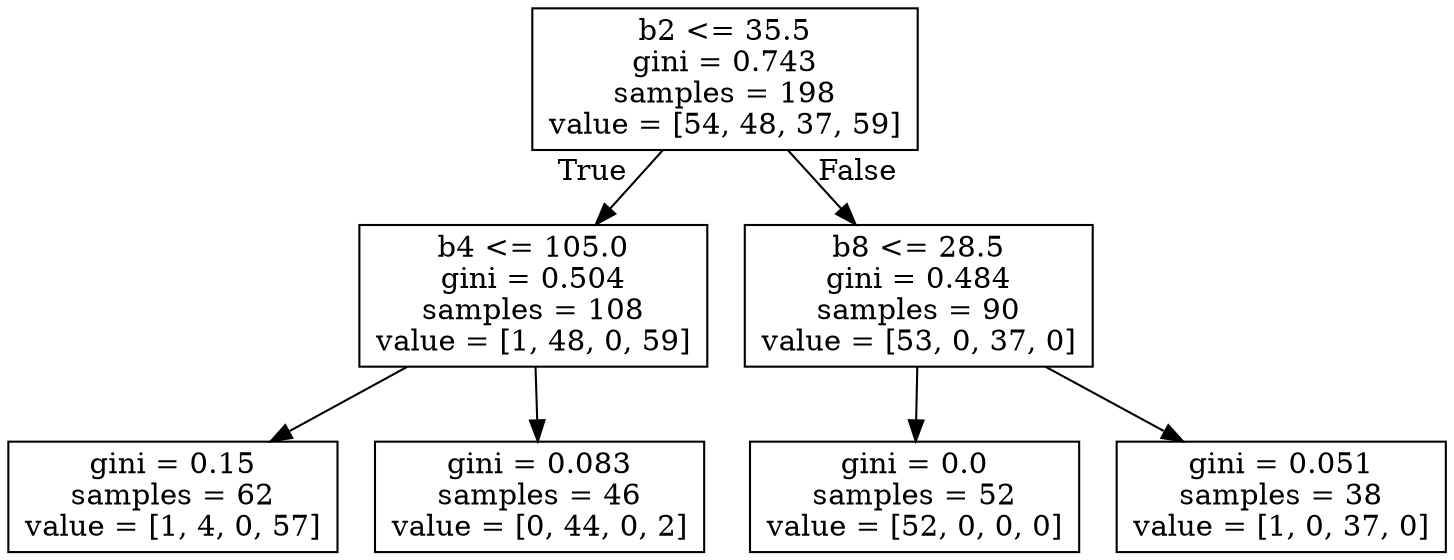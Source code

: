 digraph Tree {
node [shape=box] ;
0 [label="b2 <= 35.5\ngini = 0.743\nsamples = 198\nvalue = [54, 48, 37, 59]"] ;
1 [label="b4 <= 105.0\ngini = 0.504\nsamples = 108\nvalue = [1, 48, 0, 59]"] ;
0 -> 1 [labeldistance=2.5, labelangle=45, headlabel="True"] ;
2 [label="gini = 0.15\nsamples = 62\nvalue = [1, 4, 0, 57]"] ;
1 -> 2 ;
3 [label="gini = 0.083\nsamples = 46\nvalue = [0, 44, 0, 2]"] ;
1 -> 3 ;
4 [label="b8 <= 28.5\ngini = 0.484\nsamples = 90\nvalue = [53, 0, 37, 0]"] ;
0 -> 4 [labeldistance=2.5, labelangle=-45, headlabel="False"] ;
5 [label="gini = 0.0\nsamples = 52\nvalue = [52, 0, 0, 0]"] ;
4 -> 5 ;
6 [label="gini = 0.051\nsamples = 38\nvalue = [1, 0, 37, 0]"] ;
4 -> 6 ;
}